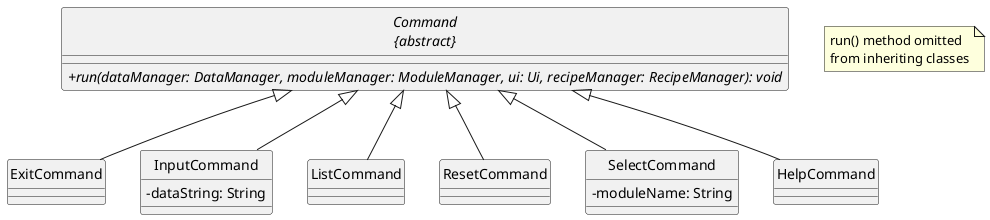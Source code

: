 @startuml
skinparam classAttributeIconSize 0
hide circle

abstract class "Command\n{abstract}" as Command {
  {abstract} +run(dataManager: DataManager, moduleManager: ModuleManager, ui: Ui, recipeManager: RecipeManager): void
}

Command <|-- ExitCommand
Command <|-- InputCommand
Command <|-- ListCommand
Command <|-- ResetCommand
Command <|-- SelectCommand
Command <|-- HelpCommand

class ExitCommand {
}

note "run() method omitted \nfrom inheriting classes" as omitMessage

class InputCommand {
  - dataString: String
}

class ListCommand {
}

class ResetCommand {
}

class SelectCommand {
  - moduleName: String
}

class HelpCommand {
}

@enduml